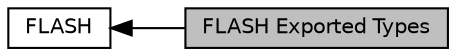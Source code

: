 digraph "FLASH Exported Types"
{
  edge [fontname="Helvetica",fontsize="10",labelfontname="Helvetica",labelfontsize="10"];
  node [fontname="Helvetica",fontsize="10",shape=box];
  rankdir=LR;
  Node1 [label="FLASH Exported Types",height=0.2,width=0.4,color="black", fillcolor="grey75", style="filled", fontcolor="black",tooltip=" "];
  Node2 [label="FLASH",height=0.2,width=0.4,color="black", fillcolor="white", style="filled",URL="$group__FLASH.html",tooltip="FLASH HAL module driver."];
  Node2->Node1 [shape=plaintext, dir="back", style="solid"];
}

